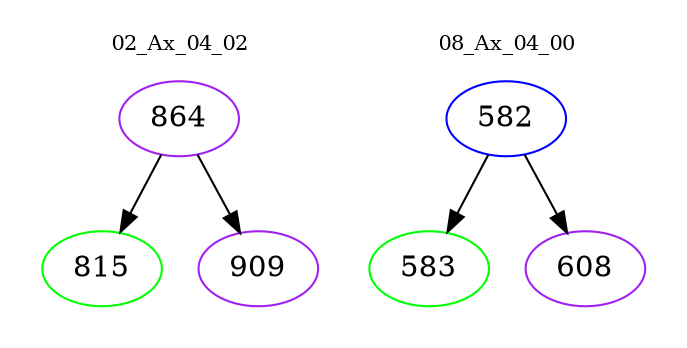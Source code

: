 digraph{
subgraph cluster_0 {
color = white
label = "02_Ax_04_02";
fontsize=10;
T0_864 [label="864", color="purple"]
T0_864 -> T0_815 [color="black"]
T0_815 [label="815", color="green"]
T0_864 -> T0_909 [color="black"]
T0_909 [label="909", color="purple"]
}
subgraph cluster_1 {
color = white
label = "08_Ax_04_00";
fontsize=10;
T1_582 [label="582", color="blue"]
T1_582 -> T1_583 [color="black"]
T1_583 [label="583", color="green"]
T1_582 -> T1_608 [color="black"]
T1_608 [label="608", color="purple"]
}
}
